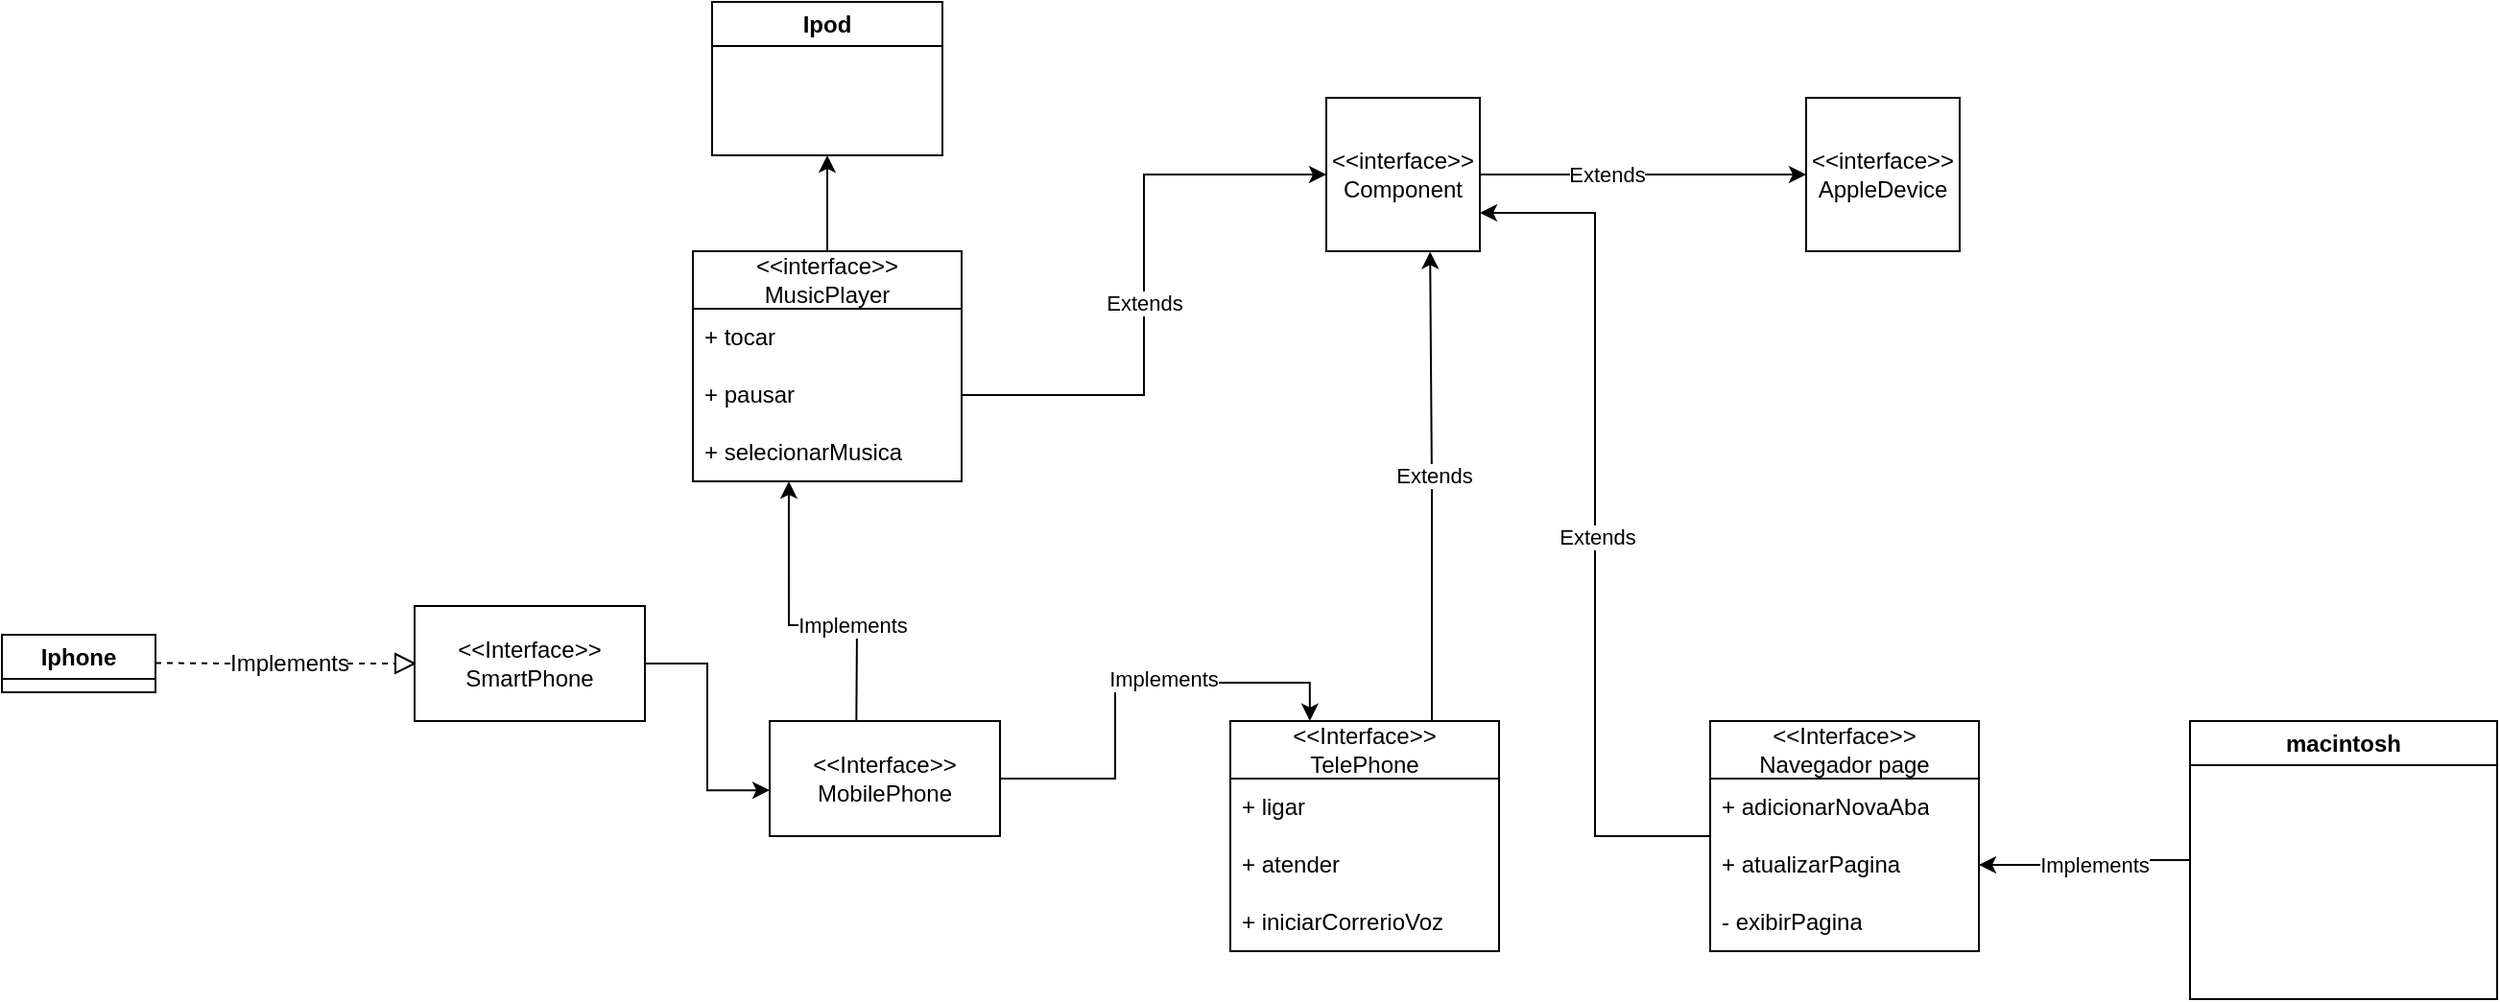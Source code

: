 <mxfile version="23.0.2" type="device">
  <diagram name="Página-1" id="fDVDPx3qGRDeALDN2FfP">
    <mxGraphModel dx="1400" dy="696" grid="1" gridSize="10" guides="1" tooltips="1" connect="1" arrows="1" fold="1" page="1" pageScale="1" pageWidth="827" pageHeight="1169" math="0" shadow="0">
      <root>
        <mxCell id="0" />
        <mxCell id="1" parent="0" />
        <mxCell id="xIOSsBca0JQ4WLuGrc02-2" value="Iphone" style="swimlane;whiteSpace=wrap;html=1;" vertex="1" collapsed="1" parent="1">
          <mxGeometry x="10" y="600" width="80" height="30" as="geometry">
            <mxRectangle x="30" y="230" width="200" height="200" as="alternateBounds" />
          </mxGeometry>
        </mxCell>
        <mxCell id="xIOSsBca0JQ4WLuGrc02-15" value="Ipod" style="swimlane;whiteSpace=wrap;html=1;" vertex="1" collapsed="1" parent="1">
          <mxGeometry x="380" y="270" width="120" height="80" as="geometry">
            <mxRectangle x="220" y="20" width="200" height="200" as="alternateBounds" />
          </mxGeometry>
        </mxCell>
        <mxCell id="xIOSsBca0JQ4WLuGrc02-16" value="Text" style="text;html=1;strokeColor=none;fillColor=none;align=center;verticalAlign=middle;whiteSpace=wrap;rounded=0;" vertex="1" parent="xIOSsBca0JQ4WLuGrc02-15">
          <mxGeometry x="30" y="30" width="60" height="30" as="geometry" />
        </mxCell>
        <mxCell id="xIOSsBca0JQ4WLuGrc02-21" style="edgeStyle=orthogonalEdgeStyle;rounded=0;orthogonalLoop=1;jettySize=auto;html=1;entryX=0.5;entryY=1;entryDx=0;entryDy=0;" edge="1" parent="1" source="xIOSsBca0JQ4WLuGrc02-17" target="xIOSsBca0JQ4WLuGrc02-15">
          <mxGeometry relative="1" as="geometry">
            <Array as="points">
              <mxPoint x="440" y="380" />
              <mxPoint x="440" y="380" />
            </Array>
          </mxGeometry>
        </mxCell>
        <mxCell id="xIOSsBca0JQ4WLuGrc02-17" value="&amp;lt;&amp;lt;interface&amp;gt;&amp;gt;&lt;br&gt;MusicPlayer" style="swimlane;fontStyle=0;childLayout=stackLayout;horizontal=1;startSize=30;horizontalStack=0;resizeParent=1;resizeParentMax=0;resizeLast=0;collapsible=1;marginBottom=0;whiteSpace=wrap;html=1;" vertex="1" parent="1">
          <mxGeometry x="370" y="400" width="140" height="120" as="geometry" />
        </mxCell>
        <mxCell id="xIOSsBca0JQ4WLuGrc02-18" value="+ tocar" style="text;strokeColor=none;fillColor=none;align=left;verticalAlign=middle;spacingLeft=4;spacingRight=4;overflow=hidden;points=[[0,0.5],[1,0.5]];portConstraint=eastwest;rotatable=0;whiteSpace=wrap;html=1;" vertex="1" parent="xIOSsBca0JQ4WLuGrc02-17">
          <mxGeometry y="30" width="140" height="30" as="geometry" />
        </mxCell>
        <mxCell id="xIOSsBca0JQ4WLuGrc02-19" value="+ pausar" style="text;strokeColor=none;fillColor=none;align=left;verticalAlign=middle;spacingLeft=4;spacingRight=4;overflow=hidden;points=[[0,0.5],[1,0.5]];portConstraint=eastwest;rotatable=0;whiteSpace=wrap;html=1;" vertex="1" parent="xIOSsBca0JQ4WLuGrc02-17">
          <mxGeometry y="60" width="140" height="30" as="geometry" />
        </mxCell>
        <mxCell id="xIOSsBca0JQ4WLuGrc02-20" value="+ selecionarMusica" style="text;strokeColor=none;fillColor=none;align=left;verticalAlign=middle;spacingLeft=4;spacingRight=4;overflow=hidden;points=[[0,0.5],[1,0.5]];portConstraint=eastwest;rotatable=0;whiteSpace=wrap;html=1;" vertex="1" parent="xIOSsBca0JQ4WLuGrc02-17">
          <mxGeometry y="90" width="140" height="30" as="geometry" />
        </mxCell>
        <mxCell id="xIOSsBca0JQ4WLuGrc02-27" value="" style="endArrow=none;dashed=1;html=1;rounded=0;entryX=0;entryY=0.5;entryDx=0;entryDy=0;" edge="1" parent="1" source="xIOSsBca0JQ4WLuGrc02-38" target="xIOSsBca0JQ4WLuGrc02-28">
          <mxGeometry width="50" height="50" relative="1" as="geometry">
            <mxPoint x="90" y="614.71" as="sourcePoint" />
            <mxPoint x="210" y="615" as="targetPoint" />
          </mxGeometry>
        </mxCell>
        <mxCell id="xIOSsBca0JQ4WLuGrc02-28" value="" style="triangle;whiteSpace=wrap;html=1;" vertex="1" parent="1">
          <mxGeometry x="215" y="610" width="10" height="10" as="geometry" />
        </mxCell>
        <mxCell id="xIOSsBca0JQ4WLuGrc02-39" value="" style="endArrow=none;dashed=1;html=1;rounded=0;entryX=0;entryY=0.5;entryDx=0;entryDy=0;" edge="1" parent="1" target="xIOSsBca0JQ4WLuGrc02-38">
          <mxGeometry width="50" height="50" relative="1" as="geometry">
            <mxPoint x="90" y="614.71" as="sourcePoint" />
            <mxPoint x="215" y="615" as="targetPoint" />
          </mxGeometry>
        </mxCell>
        <mxCell id="xIOSsBca0JQ4WLuGrc02-38" value="Implements" style="text;html=1;strokeColor=none;fillColor=none;align=center;verticalAlign=middle;whiteSpace=wrap;rounded=0;" vertex="1" parent="1">
          <mxGeometry x="130" y="600" width="60" height="30" as="geometry" />
        </mxCell>
        <mxCell id="xIOSsBca0JQ4WLuGrc02-43" style="edgeStyle=orthogonalEdgeStyle;rounded=0;orthogonalLoop=1;jettySize=auto;html=1;exitX=0.5;exitY=0;exitDx=0;exitDy=0;entryX=0.357;entryY=1;entryDx=0;entryDy=0;entryPerimeter=0;" edge="1" parent="1" target="xIOSsBca0JQ4WLuGrc02-20">
          <mxGeometry relative="1" as="geometry">
            <mxPoint x="455" y="670" as="sourcePoint" />
          </mxGeometry>
        </mxCell>
        <mxCell id="xIOSsBca0JQ4WLuGrc02-59" value="Implements" style="edgeLabel;html=1;align=center;verticalAlign=middle;resizable=0;points=[];" vertex="1" connectable="0" parent="xIOSsBca0JQ4WLuGrc02-43">
          <mxGeometry x="-0.161" relative="1" as="geometry">
            <mxPoint as="offset" />
          </mxGeometry>
        </mxCell>
        <mxCell id="xIOSsBca0JQ4WLuGrc02-53" value="" style="rounded=0;whiteSpace=wrap;html=1;" vertex="1" parent="1">
          <mxGeometry x="225" y="585" width="120" height="60" as="geometry" />
        </mxCell>
        <mxCell id="xIOSsBca0JQ4WLuGrc02-55" value="&amp;lt;&amp;lt;Interface&amp;gt;&amp;gt;&lt;br&gt;SmartPhone" style="text;html=1;strokeColor=none;fillColor=none;align=center;verticalAlign=middle;whiteSpace=wrap;rounded=0;" vertex="1" parent="1">
          <mxGeometry x="255" y="600" width="60" height="30" as="geometry" />
        </mxCell>
        <mxCell id="xIOSsBca0JQ4WLuGrc02-56" value="" style="rounded=0;whiteSpace=wrap;html=1;" vertex="1" parent="1">
          <mxGeometry x="410" y="645" width="120" height="60" as="geometry" />
        </mxCell>
        <mxCell id="xIOSsBca0JQ4WLuGrc02-57" value="&amp;lt;&amp;lt;Interface&amp;gt;&amp;gt;&lt;br&gt;MobilePhone&lt;br&gt;" style="text;html=1;strokeColor=none;fillColor=none;align=center;verticalAlign=middle;whiteSpace=wrap;rounded=0;" vertex="1" parent="1">
          <mxGeometry x="440" y="660" width="60" height="30" as="geometry" />
        </mxCell>
        <mxCell id="xIOSsBca0JQ4WLuGrc02-58" style="edgeStyle=orthogonalEdgeStyle;rounded=0;orthogonalLoop=1;jettySize=auto;html=1;entryX=0;entryY=0.601;entryDx=0;entryDy=0;entryPerimeter=0;" edge="1" parent="1" source="xIOSsBca0JQ4WLuGrc02-53" target="xIOSsBca0JQ4WLuGrc02-56">
          <mxGeometry relative="1" as="geometry" />
        </mxCell>
        <mxCell id="xIOSsBca0JQ4WLuGrc02-67" style="edgeStyle=orthogonalEdgeStyle;rounded=0;orthogonalLoop=1;jettySize=auto;html=1;entryX=0;entryY=0.5;entryDx=0;entryDy=0;" edge="1" parent="1" source="xIOSsBca0JQ4WLuGrc02-62" target="xIOSsBca0JQ4WLuGrc02-66">
          <mxGeometry relative="1" as="geometry" />
        </mxCell>
        <mxCell id="xIOSsBca0JQ4WLuGrc02-68" value="Extends" style="edgeLabel;html=1;align=center;verticalAlign=middle;resizable=0;points=[];" vertex="1" connectable="0" parent="xIOSsBca0JQ4WLuGrc02-67">
          <mxGeometry x="-0.224" relative="1" as="geometry">
            <mxPoint as="offset" />
          </mxGeometry>
        </mxCell>
        <mxCell id="xIOSsBca0JQ4WLuGrc02-62" value="" style="whiteSpace=wrap;html=1;aspect=fixed;" vertex="1" parent="1">
          <mxGeometry x="700" y="320" width="80" height="80" as="geometry" />
        </mxCell>
        <mxCell id="xIOSsBca0JQ4WLuGrc02-63" value="&amp;lt;&amp;lt;interface&amp;gt;&amp;gt;&lt;br&gt;Component" style="text;html=1;strokeColor=none;fillColor=none;align=center;verticalAlign=middle;whiteSpace=wrap;rounded=0;" vertex="1" parent="1">
          <mxGeometry x="710" y="345" width="60" height="30" as="geometry" />
        </mxCell>
        <mxCell id="xIOSsBca0JQ4WLuGrc02-64" style="edgeStyle=orthogonalEdgeStyle;rounded=0;orthogonalLoop=1;jettySize=auto;html=1;entryX=0;entryY=0.5;entryDx=0;entryDy=0;" edge="1" parent="1" source="xIOSsBca0JQ4WLuGrc02-19" target="xIOSsBca0JQ4WLuGrc02-62">
          <mxGeometry relative="1" as="geometry" />
        </mxCell>
        <mxCell id="xIOSsBca0JQ4WLuGrc02-65" value="Extends" style="edgeLabel;html=1;align=center;verticalAlign=middle;resizable=0;points=[];" vertex="1" connectable="0" parent="xIOSsBca0JQ4WLuGrc02-64">
          <mxGeometry x="-0.062" relative="1" as="geometry">
            <mxPoint as="offset" />
          </mxGeometry>
        </mxCell>
        <mxCell id="xIOSsBca0JQ4WLuGrc02-66" value="" style="whiteSpace=wrap;html=1;aspect=fixed;" vertex="1" parent="1">
          <mxGeometry x="950" y="320" width="80" height="80" as="geometry" />
        </mxCell>
        <mxCell id="xIOSsBca0JQ4WLuGrc02-69" value="&amp;lt;&amp;lt;interface&amp;gt;&amp;gt;&lt;br&gt;AppleDevice" style="text;html=1;strokeColor=none;fillColor=none;align=center;verticalAlign=middle;whiteSpace=wrap;rounded=0;" vertex="1" parent="1">
          <mxGeometry x="960" y="345" width="60" height="30" as="geometry" />
        </mxCell>
        <mxCell id="xIOSsBca0JQ4WLuGrc02-70" value="&amp;lt;&amp;lt;Interface&amp;gt;&amp;gt;&lt;br&gt;TelePhone" style="swimlane;fontStyle=0;childLayout=stackLayout;horizontal=1;startSize=30;horizontalStack=0;resizeParent=1;resizeParentMax=0;resizeLast=0;collapsible=1;marginBottom=0;whiteSpace=wrap;html=1;" vertex="1" parent="1">
          <mxGeometry x="650" y="645" width="140" height="120" as="geometry" />
        </mxCell>
        <mxCell id="xIOSsBca0JQ4WLuGrc02-71" value="+ ligar" style="text;strokeColor=none;fillColor=none;align=left;verticalAlign=middle;spacingLeft=4;spacingRight=4;overflow=hidden;points=[[0,0.5],[1,0.5]];portConstraint=eastwest;rotatable=0;whiteSpace=wrap;html=1;" vertex="1" parent="xIOSsBca0JQ4WLuGrc02-70">
          <mxGeometry y="30" width="140" height="30" as="geometry" />
        </mxCell>
        <mxCell id="xIOSsBca0JQ4WLuGrc02-72" value="+ atender" style="text;strokeColor=none;fillColor=none;align=left;verticalAlign=middle;spacingLeft=4;spacingRight=4;overflow=hidden;points=[[0,0.5],[1,0.5]];portConstraint=eastwest;rotatable=0;whiteSpace=wrap;html=1;" vertex="1" parent="xIOSsBca0JQ4WLuGrc02-70">
          <mxGeometry y="60" width="140" height="30" as="geometry" />
        </mxCell>
        <mxCell id="xIOSsBca0JQ4WLuGrc02-73" value="+&amp;nbsp;iniciarCorrerioVoz" style="text;strokeColor=none;fillColor=none;align=left;verticalAlign=middle;spacingLeft=4;spacingRight=4;overflow=hidden;points=[[0,0.5],[1,0.5]];portConstraint=eastwest;rotatable=0;whiteSpace=wrap;html=1;" vertex="1" parent="xIOSsBca0JQ4WLuGrc02-70">
          <mxGeometry y="90" width="140" height="30" as="geometry" />
        </mxCell>
        <mxCell id="xIOSsBca0JQ4WLuGrc02-75" style="edgeStyle=orthogonalEdgeStyle;rounded=0;orthogonalLoop=1;jettySize=auto;html=1;entryX=0.296;entryY=-0.001;entryDx=0;entryDy=0;entryPerimeter=0;" edge="1" parent="1" source="xIOSsBca0JQ4WLuGrc02-56" target="xIOSsBca0JQ4WLuGrc02-70">
          <mxGeometry relative="1" as="geometry" />
        </mxCell>
        <mxCell id="xIOSsBca0JQ4WLuGrc02-76" value="Implements" style="edgeLabel;html=1;align=center;verticalAlign=middle;resizable=0;points=[];" vertex="1" connectable="0" parent="xIOSsBca0JQ4WLuGrc02-75">
          <mxGeometry x="0.167" y="2" relative="1" as="geometry">
            <mxPoint as="offset" />
          </mxGeometry>
        </mxCell>
        <mxCell id="xIOSsBca0JQ4WLuGrc02-77" style="edgeStyle=orthogonalEdgeStyle;rounded=0;orthogonalLoop=1;jettySize=auto;html=1;exitX=0.75;exitY=0;exitDx=0;exitDy=0;entryX=0.676;entryY=1.003;entryDx=0;entryDy=0;entryPerimeter=0;" edge="1" parent="1" source="xIOSsBca0JQ4WLuGrc02-70" target="xIOSsBca0JQ4WLuGrc02-62">
          <mxGeometry relative="1" as="geometry" />
        </mxCell>
        <mxCell id="xIOSsBca0JQ4WLuGrc02-78" value="Extends" style="edgeLabel;html=1;align=center;verticalAlign=middle;resizable=0;points=[];" vertex="1" connectable="0" parent="xIOSsBca0JQ4WLuGrc02-77">
          <mxGeometry x="0.051" y="-2" relative="1" as="geometry">
            <mxPoint as="offset" />
          </mxGeometry>
        </mxCell>
        <mxCell id="xIOSsBca0JQ4WLuGrc02-83" style="edgeStyle=orthogonalEdgeStyle;rounded=0;orthogonalLoop=1;jettySize=auto;html=1;entryX=1;entryY=0.75;entryDx=0;entryDy=0;" edge="1" parent="1" source="xIOSsBca0JQ4WLuGrc02-79" target="xIOSsBca0JQ4WLuGrc02-62">
          <mxGeometry relative="1" as="geometry" />
        </mxCell>
        <mxCell id="xIOSsBca0JQ4WLuGrc02-84" value="Extends" style="edgeLabel;html=1;align=center;verticalAlign=middle;resizable=0;points=[];" vertex="1" connectable="0" parent="xIOSsBca0JQ4WLuGrc02-83">
          <mxGeometry x="-0.026" y="-1" relative="1" as="geometry">
            <mxPoint as="offset" />
          </mxGeometry>
        </mxCell>
        <mxCell id="xIOSsBca0JQ4WLuGrc02-79" value="&amp;lt;&amp;lt;Interface&amp;gt;&amp;gt;&lt;br&gt;Navegador page" style="swimlane;fontStyle=0;childLayout=stackLayout;horizontal=1;startSize=30;horizontalStack=0;resizeParent=1;resizeParentMax=0;resizeLast=0;collapsible=1;marginBottom=0;whiteSpace=wrap;html=1;" vertex="1" parent="1">
          <mxGeometry x="900" y="645" width="140" height="120" as="geometry" />
        </mxCell>
        <mxCell id="xIOSsBca0JQ4WLuGrc02-80" value="+&amp;nbsp;adicionarNovaAba" style="text;strokeColor=none;fillColor=none;align=left;verticalAlign=middle;spacingLeft=4;spacingRight=4;overflow=hidden;points=[[0,0.5],[1,0.5]];portConstraint=eastwest;rotatable=0;whiteSpace=wrap;html=1;" vertex="1" parent="xIOSsBca0JQ4WLuGrc02-79">
          <mxGeometry y="30" width="140" height="30" as="geometry" />
        </mxCell>
        <mxCell id="xIOSsBca0JQ4WLuGrc02-81" value="+&amp;nbsp;atualizarPagina" style="text;strokeColor=none;fillColor=none;align=left;verticalAlign=middle;spacingLeft=4;spacingRight=4;overflow=hidden;points=[[0,0.5],[1,0.5]];portConstraint=eastwest;rotatable=0;whiteSpace=wrap;html=1;" vertex="1" parent="xIOSsBca0JQ4WLuGrc02-79">
          <mxGeometry y="60" width="140" height="30" as="geometry" />
        </mxCell>
        <mxCell id="xIOSsBca0JQ4WLuGrc02-82" value="- exibirPagina" style="text;strokeColor=none;fillColor=none;align=left;verticalAlign=middle;spacingLeft=4;spacingRight=4;overflow=hidden;points=[[0,0.5],[1,0.5]];portConstraint=eastwest;rotatable=0;whiteSpace=wrap;html=1;" vertex="1" parent="xIOSsBca0JQ4WLuGrc02-79">
          <mxGeometry y="90" width="140" height="30" as="geometry" />
        </mxCell>
        <mxCell id="xIOSsBca0JQ4WLuGrc02-87" style="edgeStyle=orthogonalEdgeStyle;rounded=0;orthogonalLoop=1;jettySize=auto;html=1;entryX=1;entryY=0.5;entryDx=0;entryDy=0;" edge="1" parent="1" source="xIOSsBca0JQ4WLuGrc02-86" target="xIOSsBca0JQ4WLuGrc02-81">
          <mxGeometry relative="1" as="geometry" />
        </mxCell>
        <mxCell id="xIOSsBca0JQ4WLuGrc02-88" value="Implements" style="edgeLabel;html=1;align=center;verticalAlign=middle;resizable=0;points=[];" vertex="1" connectable="0" parent="xIOSsBca0JQ4WLuGrc02-87">
          <mxGeometry x="-0.105" y="2" relative="1" as="geometry">
            <mxPoint as="offset" />
          </mxGeometry>
        </mxCell>
        <mxCell id="xIOSsBca0JQ4WLuGrc02-86" value="macintosh" style="swimlane;whiteSpace=wrap;html=1;" vertex="1" parent="1">
          <mxGeometry x="1150" y="645" width="160" height="145" as="geometry" />
        </mxCell>
      </root>
    </mxGraphModel>
  </diagram>
</mxfile>
